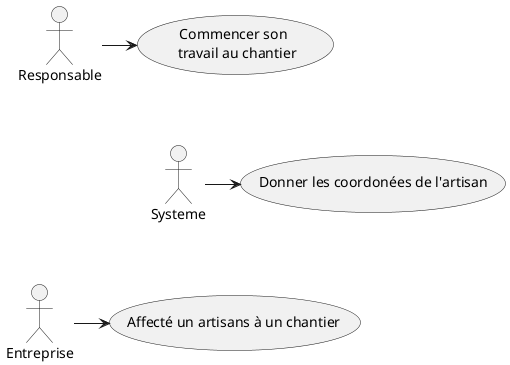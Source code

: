 @startuml

usecase r as "Commencer son \n travail au chantier"


usecase d as "Donner une spécialitée"
usecase d as "Affecté un artisans à un chantier"


usecase s as "Donner une date de début du chantier"
usecase s as "Donner une date de fin du chantier"
usecase s as "Donner une adresse du chantier"
usecase s as "Déclarer un salaire horaire de l'artisan"
usecase s as "Donner les coordonées de l'artisan"

actor Responsable
actor Entreprise 
actor Systeme

'Pour aligner les 2 acteurs :
r -[hidden]-> d
r -[hidden]-> s
s -[hidden]-> d

Responsable -> r
Entreprise -> d
Systeme -> s

@enduml